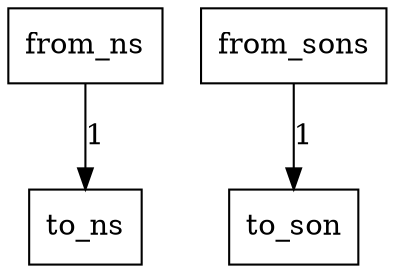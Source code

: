 digraph {
    graph [rankdir=TB
          ,bgcolor=transparent];
    node [shape=box
         ,fillcolor=white
         ,style=filled];
    0 [label=<from_ns>];
    1 [label=<from_sons>];
    2 [label=<to_ns>];
    3 [label=<to_son>];
    0 -> 2 [label=1];
    1 -> 3 [label=1];
}